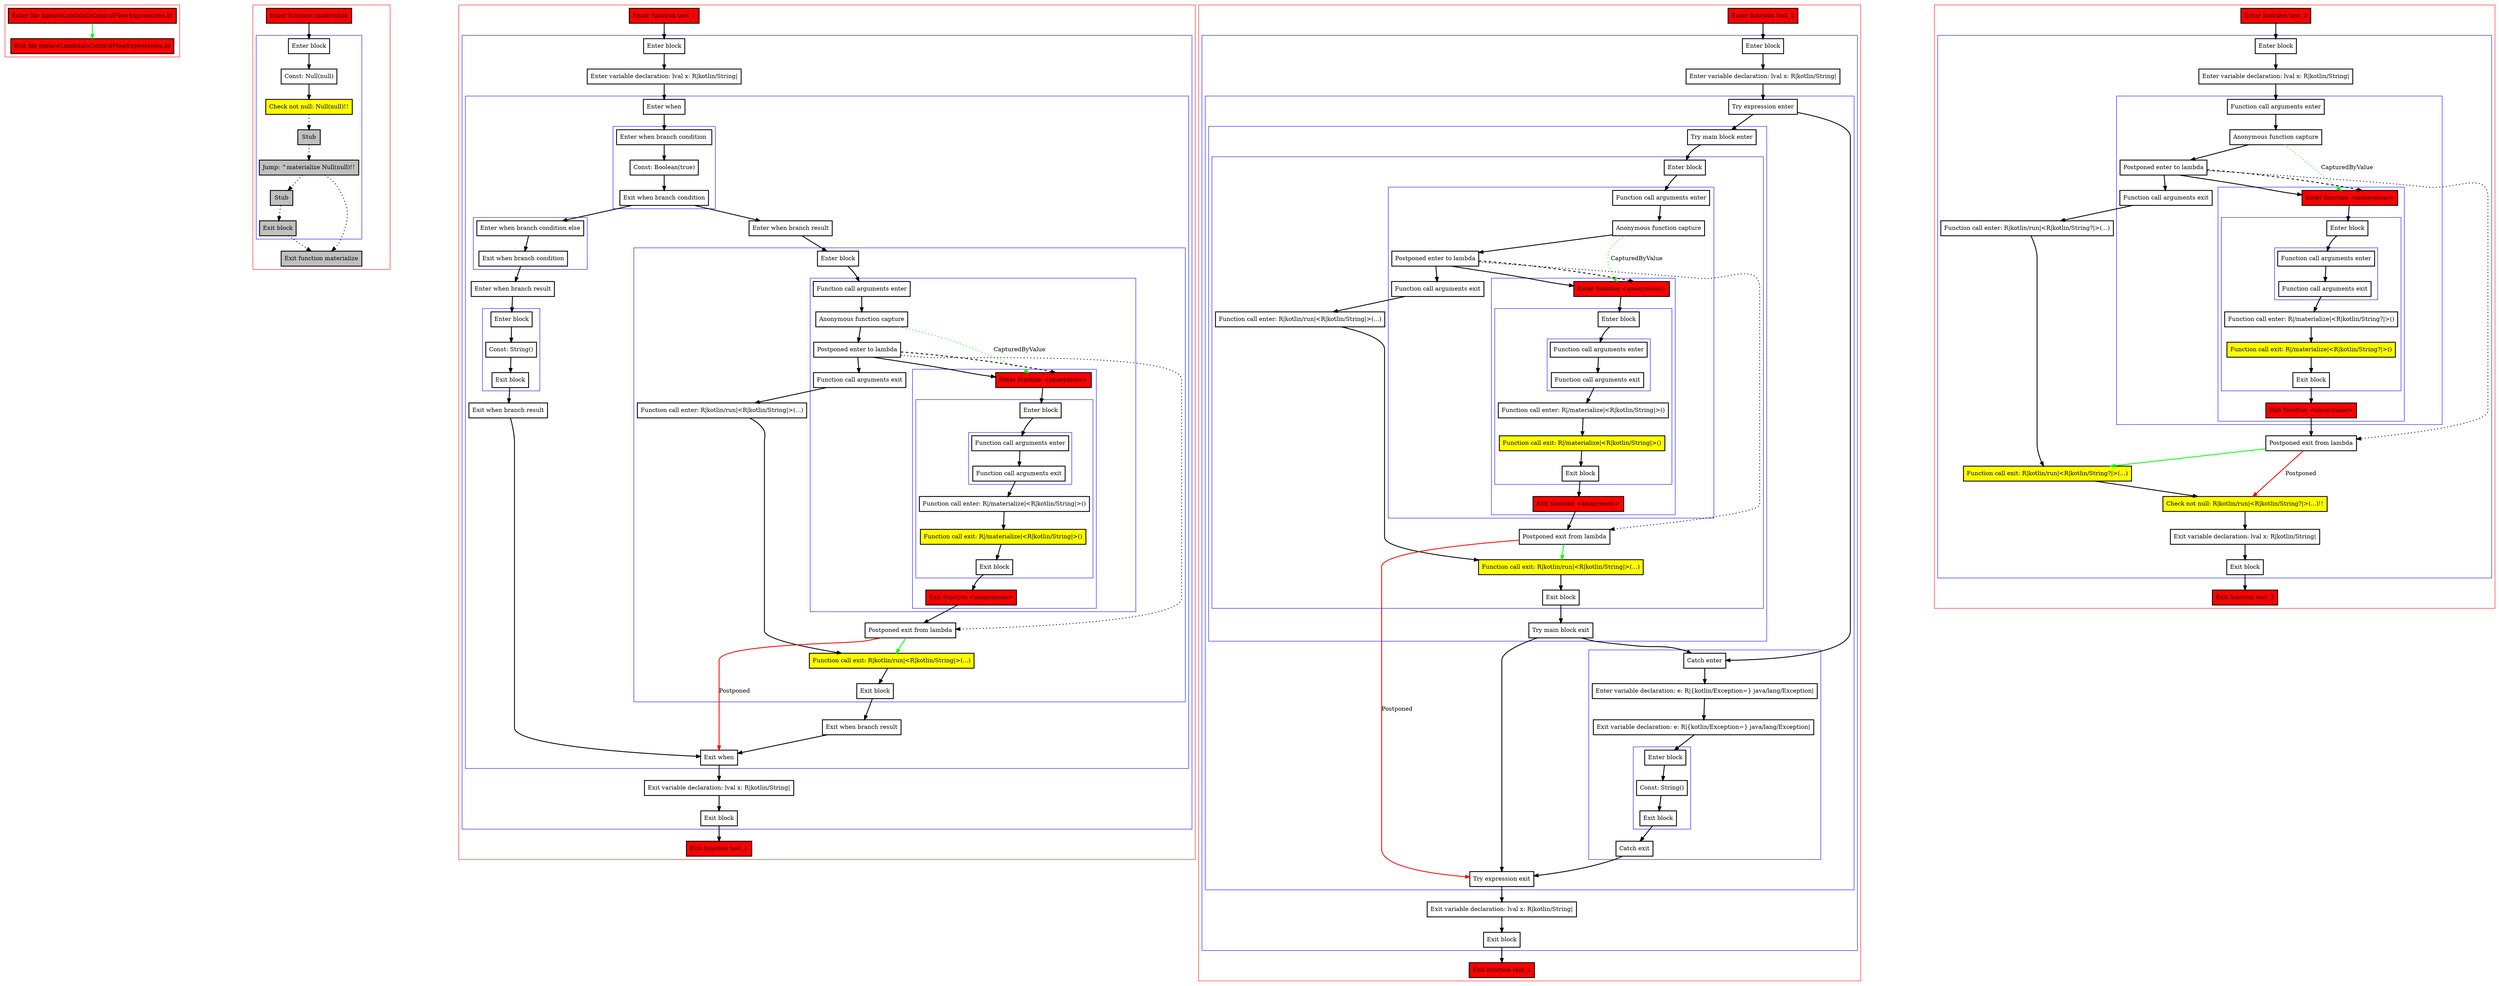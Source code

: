 digraph inplaceLambdaInControlFlowExpressions_kt {
    graph [nodesep=3]
    node [shape=box penwidth=2]
    edge [penwidth=2]

    subgraph cluster_0 {
        color=red
        0 [label="Enter file inplaceLambdaInControlFlowExpressions.kt" style="filled" fillcolor=red];
        1 [label="Exit file inplaceLambdaInControlFlowExpressions.kt" style="filled" fillcolor=red];
    }
    0 -> {1} [color=green];

    subgraph cluster_1 {
        color=red
        2 [label="Enter function materialize" style="filled" fillcolor=red];
        subgraph cluster_2 {
            color=blue
            3 [label="Enter block"];
            4 [label="Const: Null(null)"];
            5 [label="Check not null: Null(null)!!" style="filled" fillcolor=yellow];
            6 [label="Stub" style="filled" fillcolor=gray];
            7 [label="Jump: ^materialize Null(null)!!" style="filled" fillcolor=gray];
            8 [label="Stub" style="filled" fillcolor=gray];
            9 [label="Exit block" style="filled" fillcolor=gray];
        }
        10 [label="Exit function materialize" style="filled" fillcolor=gray];
    }
    2 -> {3};
    3 -> {4};
    4 -> {5};
    5 -> {6} [style=dotted];
    6 -> {7} [style=dotted];
    7 -> {8 10} [style=dotted];
    8 -> {9} [style=dotted];
    9 -> {10} [style=dotted];

    subgraph cluster_3 {
        color=red
        11 [label="Enter function test_1" style="filled" fillcolor=red];
        subgraph cluster_4 {
            color=blue
            12 [label="Enter block"];
            13 [label="Enter variable declaration: lval x: R|kotlin/String|"];
            subgraph cluster_5 {
                color=blue
                14 [label="Enter when"];
                subgraph cluster_6 {
                    color=blue
                    15 [label="Enter when branch condition "];
                    16 [label="Const: Boolean(true)"];
                    17 [label="Exit when branch condition"];
                }
                subgraph cluster_7 {
                    color=blue
                    18 [label="Enter when branch condition else"];
                    19 [label="Exit when branch condition"];
                }
                20 [label="Enter when branch result"];
                subgraph cluster_8 {
                    color=blue
                    21 [label="Enter block"];
                    22 [label="Const: String()"];
                    23 [label="Exit block"];
                }
                24 [label="Exit when branch result"];
                25 [label="Enter when branch result"];
                subgraph cluster_9 {
                    color=blue
                    26 [label="Enter block"];
                    subgraph cluster_10 {
                        color=blue
                        27 [label="Function call arguments enter"];
                        28 [label="Anonymous function capture"];
                        29 [label="Postponed enter to lambda"];
                        subgraph cluster_11 {
                            color=blue
                            30 [label="Enter function <anonymous>" style="filled" fillcolor=red];
                            subgraph cluster_12 {
                                color=blue
                                31 [label="Enter block"];
                                subgraph cluster_13 {
                                    color=blue
                                    32 [label="Function call arguments enter"];
                                    33 [label="Function call arguments exit"];
                                }
                                34 [label="Function call enter: R|/materialize|<R|kotlin/String|>()"];
                                35 [label="Function call exit: R|/materialize|<R|kotlin/String|>()" style="filled" fillcolor=yellow];
                                36 [label="Exit block"];
                            }
                            37 [label="Exit function <anonymous>" style="filled" fillcolor=red];
                        }
                        38 [label="Function call arguments exit"];
                    }
                    39 [label="Function call enter: R|kotlin/run|<R|kotlin/String|>(...)"];
                    40 [label="Postponed exit from lambda"];
                    41 [label="Function call exit: R|kotlin/run|<R|kotlin/String|>(...)" style="filled" fillcolor=yellow];
                    42 [label="Exit block"];
                }
                43 [label="Exit when branch result"];
                44 [label="Exit when"];
            }
            45 [label="Exit variable declaration: lval x: R|kotlin/String|"];
            46 [label="Exit block"];
        }
        47 [label="Exit function test_1" style="filled" fillcolor=red];
    }
    11 -> {12};
    12 -> {13};
    13 -> {14};
    14 -> {15};
    15 -> {16};
    16 -> {17};
    17 -> {18 25};
    18 -> {19};
    19 -> {20};
    20 -> {21};
    21 -> {22};
    22 -> {23};
    23 -> {24};
    24 -> {44};
    25 -> {26};
    26 -> {27};
    27 -> {28};
    28 -> {29};
    28 -> {30} [color=green style=dotted label="CapturedByValue"];
    29 -> {30 38};
    29 -> {40} [style=dotted];
    29 -> {30} [style=dashed];
    30 -> {31};
    31 -> {32};
    32 -> {33};
    33 -> {34};
    34 -> {35};
    35 -> {36};
    36 -> {37};
    37 -> {40};
    38 -> {39};
    39 -> {41};
    40 -> {41} [color=green];
    40 -> {44} [color=red label="Postponed"];
    41 -> {42};
    42 -> {43};
    43 -> {44};
    44 -> {45};
    45 -> {46};
    46 -> {47};

    subgraph cluster_14 {
        color=red
        48 [label="Enter function test_2" style="filled" fillcolor=red];
        subgraph cluster_15 {
            color=blue
            49 [label="Enter block"];
            50 [label="Enter variable declaration: lval x: R|kotlin/String|"];
            subgraph cluster_16 {
                color=blue
                51 [label="Try expression enter"];
                subgraph cluster_17 {
                    color=blue
                    52 [label="Try main block enter"];
                    subgraph cluster_18 {
                        color=blue
                        53 [label="Enter block"];
                        subgraph cluster_19 {
                            color=blue
                            54 [label="Function call arguments enter"];
                            55 [label="Anonymous function capture"];
                            56 [label="Postponed enter to lambda"];
                            subgraph cluster_20 {
                                color=blue
                                57 [label="Enter function <anonymous>" style="filled" fillcolor=red];
                                subgraph cluster_21 {
                                    color=blue
                                    58 [label="Enter block"];
                                    subgraph cluster_22 {
                                        color=blue
                                        59 [label="Function call arguments enter"];
                                        60 [label="Function call arguments exit"];
                                    }
                                    61 [label="Function call enter: R|/materialize|<R|kotlin/String|>()"];
                                    62 [label="Function call exit: R|/materialize|<R|kotlin/String|>()" style="filled" fillcolor=yellow];
                                    63 [label="Exit block"];
                                }
                                64 [label="Exit function <anonymous>" style="filled" fillcolor=red];
                            }
                            65 [label="Function call arguments exit"];
                        }
                        66 [label="Function call enter: R|kotlin/run|<R|kotlin/String|>(...)"];
                        67 [label="Postponed exit from lambda"];
                        68 [label="Function call exit: R|kotlin/run|<R|kotlin/String|>(...)" style="filled" fillcolor=yellow];
                        69 [label="Exit block"];
                    }
                    70 [label="Try main block exit"];
                }
                subgraph cluster_23 {
                    color=blue
                    71 [label="Catch enter"];
                    72 [label="Enter variable declaration: e: R|{kotlin/Exception=} java/lang/Exception|"];
                    73 [label="Exit variable declaration: e: R|{kotlin/Exception=} java/lang/Exception|"];
                    subgraph cluster_24 {
                        color=blue
                        74 [label="Enter block"];
                        75 [label="Const: String()"];
                        76 [label="Exit block"];
                    }
                    77 [label="Catch exit"];
                }
                78 [label="Try expression exit"];
            }
            79 [label="Exit variable declaration: lval x: R|kotlin/String|"];
            80 [label="Exit block"];
        }
        81 [label="Exit function test_2" style="filled" fillcolor=red];
    }
    48 -> {49};
    49 -> {50};
    50 -> {51};
    51 -> {52 71};
    52 -> {53};
    53 -> {54};
    54 -> {55};
    55 -> {56};
    55 -> {57} [color=green style=dotted label="CapturedByValue"];
    56 -> {57 65};
    56 -> {67} [style=dotted];
    56 -> {57} [style=dashed];
    57 -> {58};
    58 -> {59};
    59 -> {60};
    60 -> {61};
    61 -> {62};
    62 -> {63};
    63 -> {64};
    64 -> {67};
    65 -> {66};
    66 -> {68};
    67 -> {68} [color=green];
    67 -> {78} [color=red label="Postponed"];
    68 -> {69};
    69 -> {70};
    70 -> {71 78};
    71 -> {72};
    72 -> {73};
    73 -> {74};
    74 -> {75};
    75 -> {76};
    76 -> {77};
    77 -> {78};
    78 -> {79};
    79 -> {80};
    80 -> {81};

    subgraph cluster_25 {
        color=red
        82 [label="Enter function test_3" style="filled" fillcolor=red];
        subgraph cluster_26 {
            color=blue
            83 [label="Enter block"];
            84 [label="Enter variable declaration: lval x: R|kotlin/String|"];
            subgraph cluster_27 {
                color=blue
                85 [label="Function call arguments enter"];
                86 [label="Anonymous function capture"];
                87 [label="Postponed enter to lambda"];
                subgraph cluster_28 {
                    color=blue
                    88 [label="Enter function <anonymous>" style="filled" fillcolor=red];
                    subgraph cluster_29 {
                        color=blue
                        89 [label="Enter block"];
                        subgraph cluster_30 {
                            color=blue
                            90 [label="Function call arguments enter"];
                            91 [label="Function call arguments exit"];
                        }
                        92 [label="Function call enter: R|/materialize|<R|kotlin/String?|>()"];
                        93 [label="Function call exit: R|/materialize|<R|kotlin/String?|>()" style="filled" fillcolor=yellow];
                        94 [label="Exit block"];
                    }
                    95 [label="Exit function <anonymous>" style="filled" fillcolor=red];
                }
                96 [label="Function call arguments exit"];
            }
            97 [label="Function call enter: R|kotlin/run|<R|kotlin/String?|>(...)"];
            98 [label="Postponed exit from lambda"];
            99 [label="Function call exit: R|kotlin/run|<R|kotlin/String?|>(...)" style="filled" fillcolor=yellow];
            100 [label="Check not null: R|kotlin/run|<R|kotlin/String?|>(...)!!" style="filled" fillcolor=yellow];
            101 [label="Exit variable declaration: lval x: R|kotlin/String|"];
            102 [label="Exit block"];
        }
        103 [label="Exit function test_3" style="filled" fillcolor=red];
    }
    82 -> {83};
    83 -> {84};
    84 -> {85};
    85 -> {86};
    86 -> {87};
    86 -> {88} [color=green style=dotted label="CapturedByValue"];
    87 -> {88 96};
    87 -> {98} [style=dotted];
    87 -> {88} [style=dashed];
    88 -> {89};
    89 -> {90};
    90 -> {91};
    91 -> {92};
    92 -> {93};
    93 -> {94};
    94 -> {95};
    95 -> {98};
    96 -> {97};
    97 -> {99};
    98 -> {99} [color=green];
    98 -> {100} [color=red label="Postponed"];
    99 -> {100};
    100 -> {101};
    101 -> {102};
    102 -> {103};

}
